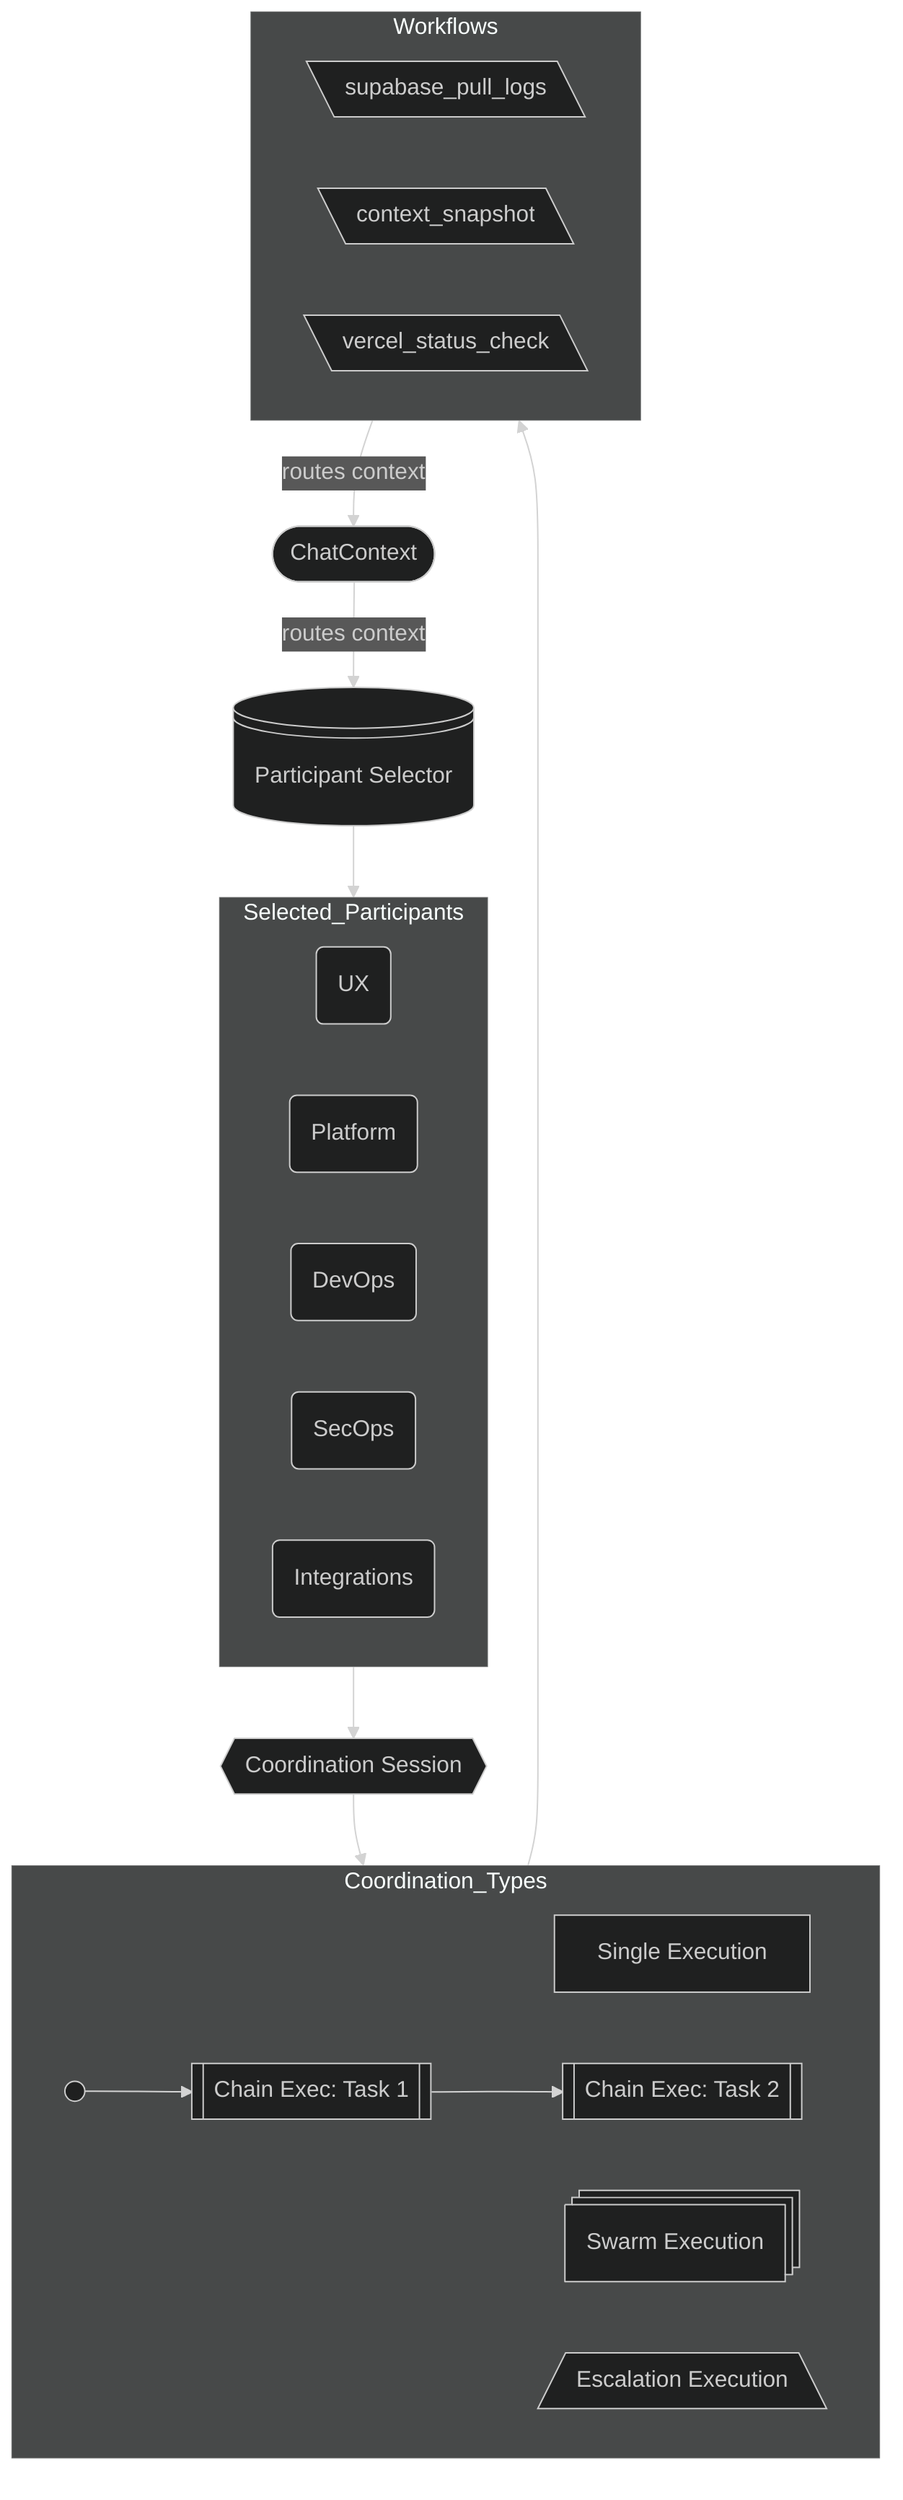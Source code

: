 %%{init: {'theme': 'dark'}}%%
flowchart TD
    ChatContext@{shape: stadium, label "Chat Context"} -->|routes context| ParticipantSelector@{shape: lin-cyl, label: "Participant Selector"} 
    ParticipantSelector --> Selected_Participants
    Selected_Participants --> CoordinationSession@{shape: hex, label: "Coordination Session"}
    CoordinationSession --> Coordination_Types

    subgraph Coordination_Types
        SingleExec@{shape: process, label: "Single Execution"}
        ChainExec@{shape: sm-circ,}
            ChainExec --> Task1@{shape: subprocess, label: "Chain Exec: Task 1"}
            Task1 --> Task2@{shape: subprocess, label: "Chain Exec: Task 2"}
        SwarmExec@{shape: processes, label: "Swarm Execution"}
        EscalationExec@{shape: trap-b, label: "Escalation Execution"}
    end
 
    subgraph Selected_Participants
        UX@{shape: rounded, label: "UX"}
        Platform@{shape: rounded, label: "Platform"}
        DevOps@{shape: rounded, label: "DevOps"}
        SecOps@{shape: rounded, label: "SecOps"}
        Integrations@{shape: rounded, label: "Integrations"}
    end
      
    subgraph Workflows
        SupabasePull@{shape: lean-l, label: "supabase_pull_logs"}
        ContextSnapshot@{shape: lean-l, label: "context_snapshot"}
        VercelStatus@{shape: lean-l, label: "vercel_status_check"}
    end
    
    Coordination_Types --> Workflows
    
    subgraph Workflows
        SupabasePull@{shape: lean-l, label: "supabase_pull_logs"}
        ContextSnapshot@{shape: lean-l, label: "context_snapshot"}
        VercelStatus@{shape: lean-l, label: "vercel_status_check"}
    end
    
    Workflows -->|routes context| ChatContext